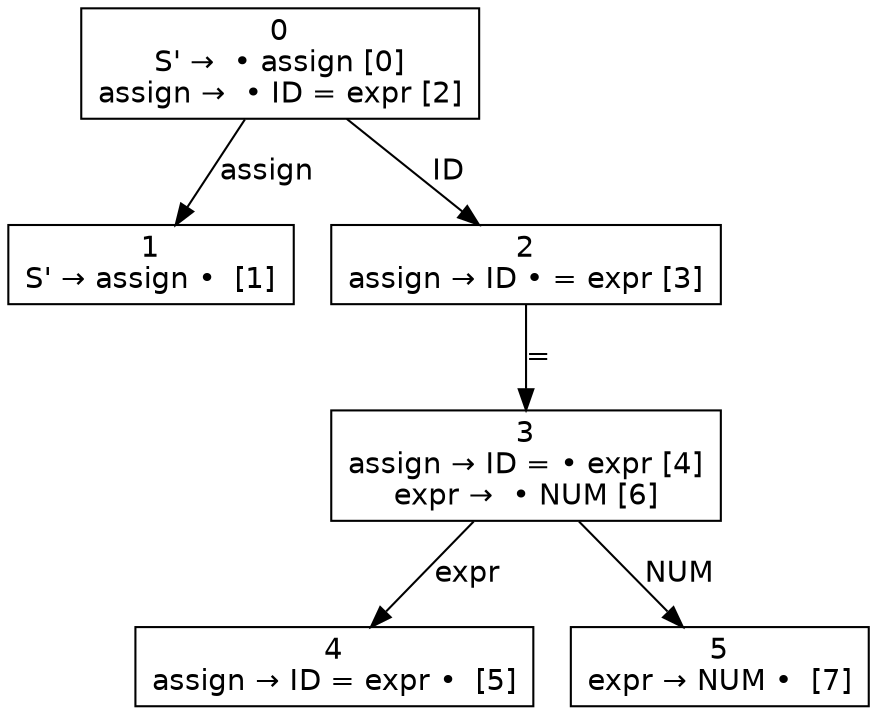 digraph d{
node [fontname=Helvetica,shape=box];
edge [fontname=Helvetica];
n0 [label=<0<br />S' →  • assign [0]<br />assign →  • ID = expr [2]>];
n1 [label=<1<br />S' → assign •  [1]>];
n2 [label=<2<br />assign → ID • = expr [3]>];
n3 [label=<3<br />assign → ID = • expr [4]<br />expr →  • NUM [6]>];
n4 [label=<4<br />assign → ID = expr •  [5]>];
n5 [label=<5<br />expr → NUM •  [7]>];
n0 -> n1 [label="assign"];
n0 -> n2 [label="ID"];
n2 -> n3 [label="="];
n3 -> n4 [label="expr"];
n3 -> n5 [label="NUM"];
}